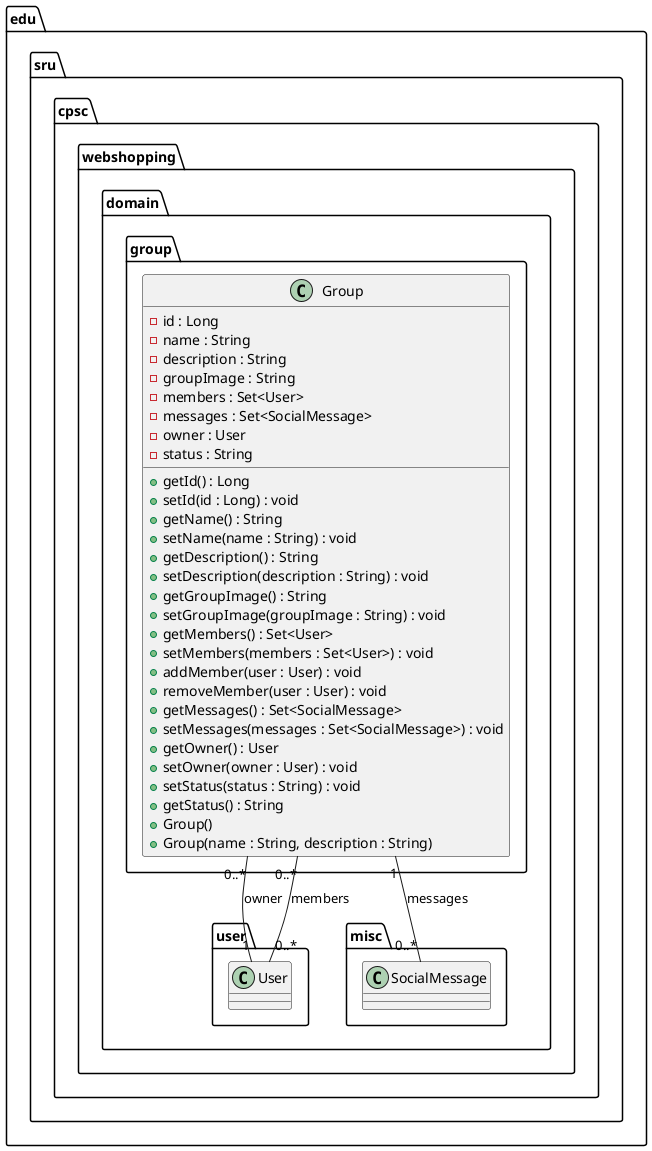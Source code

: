 @startuml

package edu.sru.cpsc.webshopping.domain.group {

    class Group {
        - id : Long
        - name : String
        - description : String
        - groupImage : String
        - members : Set<User>
        - messages : Set<SocialMessage>
        - owner : User
        - status : String

        + getId() : Long
        + setId(id : Long) : void
        + getName() : String
        + setName(name : String) : void
        + getDescription() : String
        + setDescription(description : String) : void
        + getGroupImage() : String
        + setGroupImage(groupImage : String) : void
        + getMembers() : Set<User>
        + setMembers(members : Set<User>) : void
        + addMember(user : User) : void
        + removeMember(user : User) : void
        + getMessages() : Set<SocialMessage>
        + setMessages(messages : Set<SocialMessage>) : void
        + getOwner() : User
        + setOwner(owner : User) : void
        + setStatus(status : String) : void
        + getStatus() : String
        + Group()
        + Group(name : String, description : String)
    }
}

package edu.sru.cpsc.webshopping.domain.user {
    class User {
    }
}

package edu.sru.cpsc.webshopping.domain.misc {
    class SocialMessage {
    }
}

Group "0..*" -- "1" User : owner
Group "0..*" -- "0..*" User : members
Group "1" -- "0..*" SocialMessage : messages

@enduml
